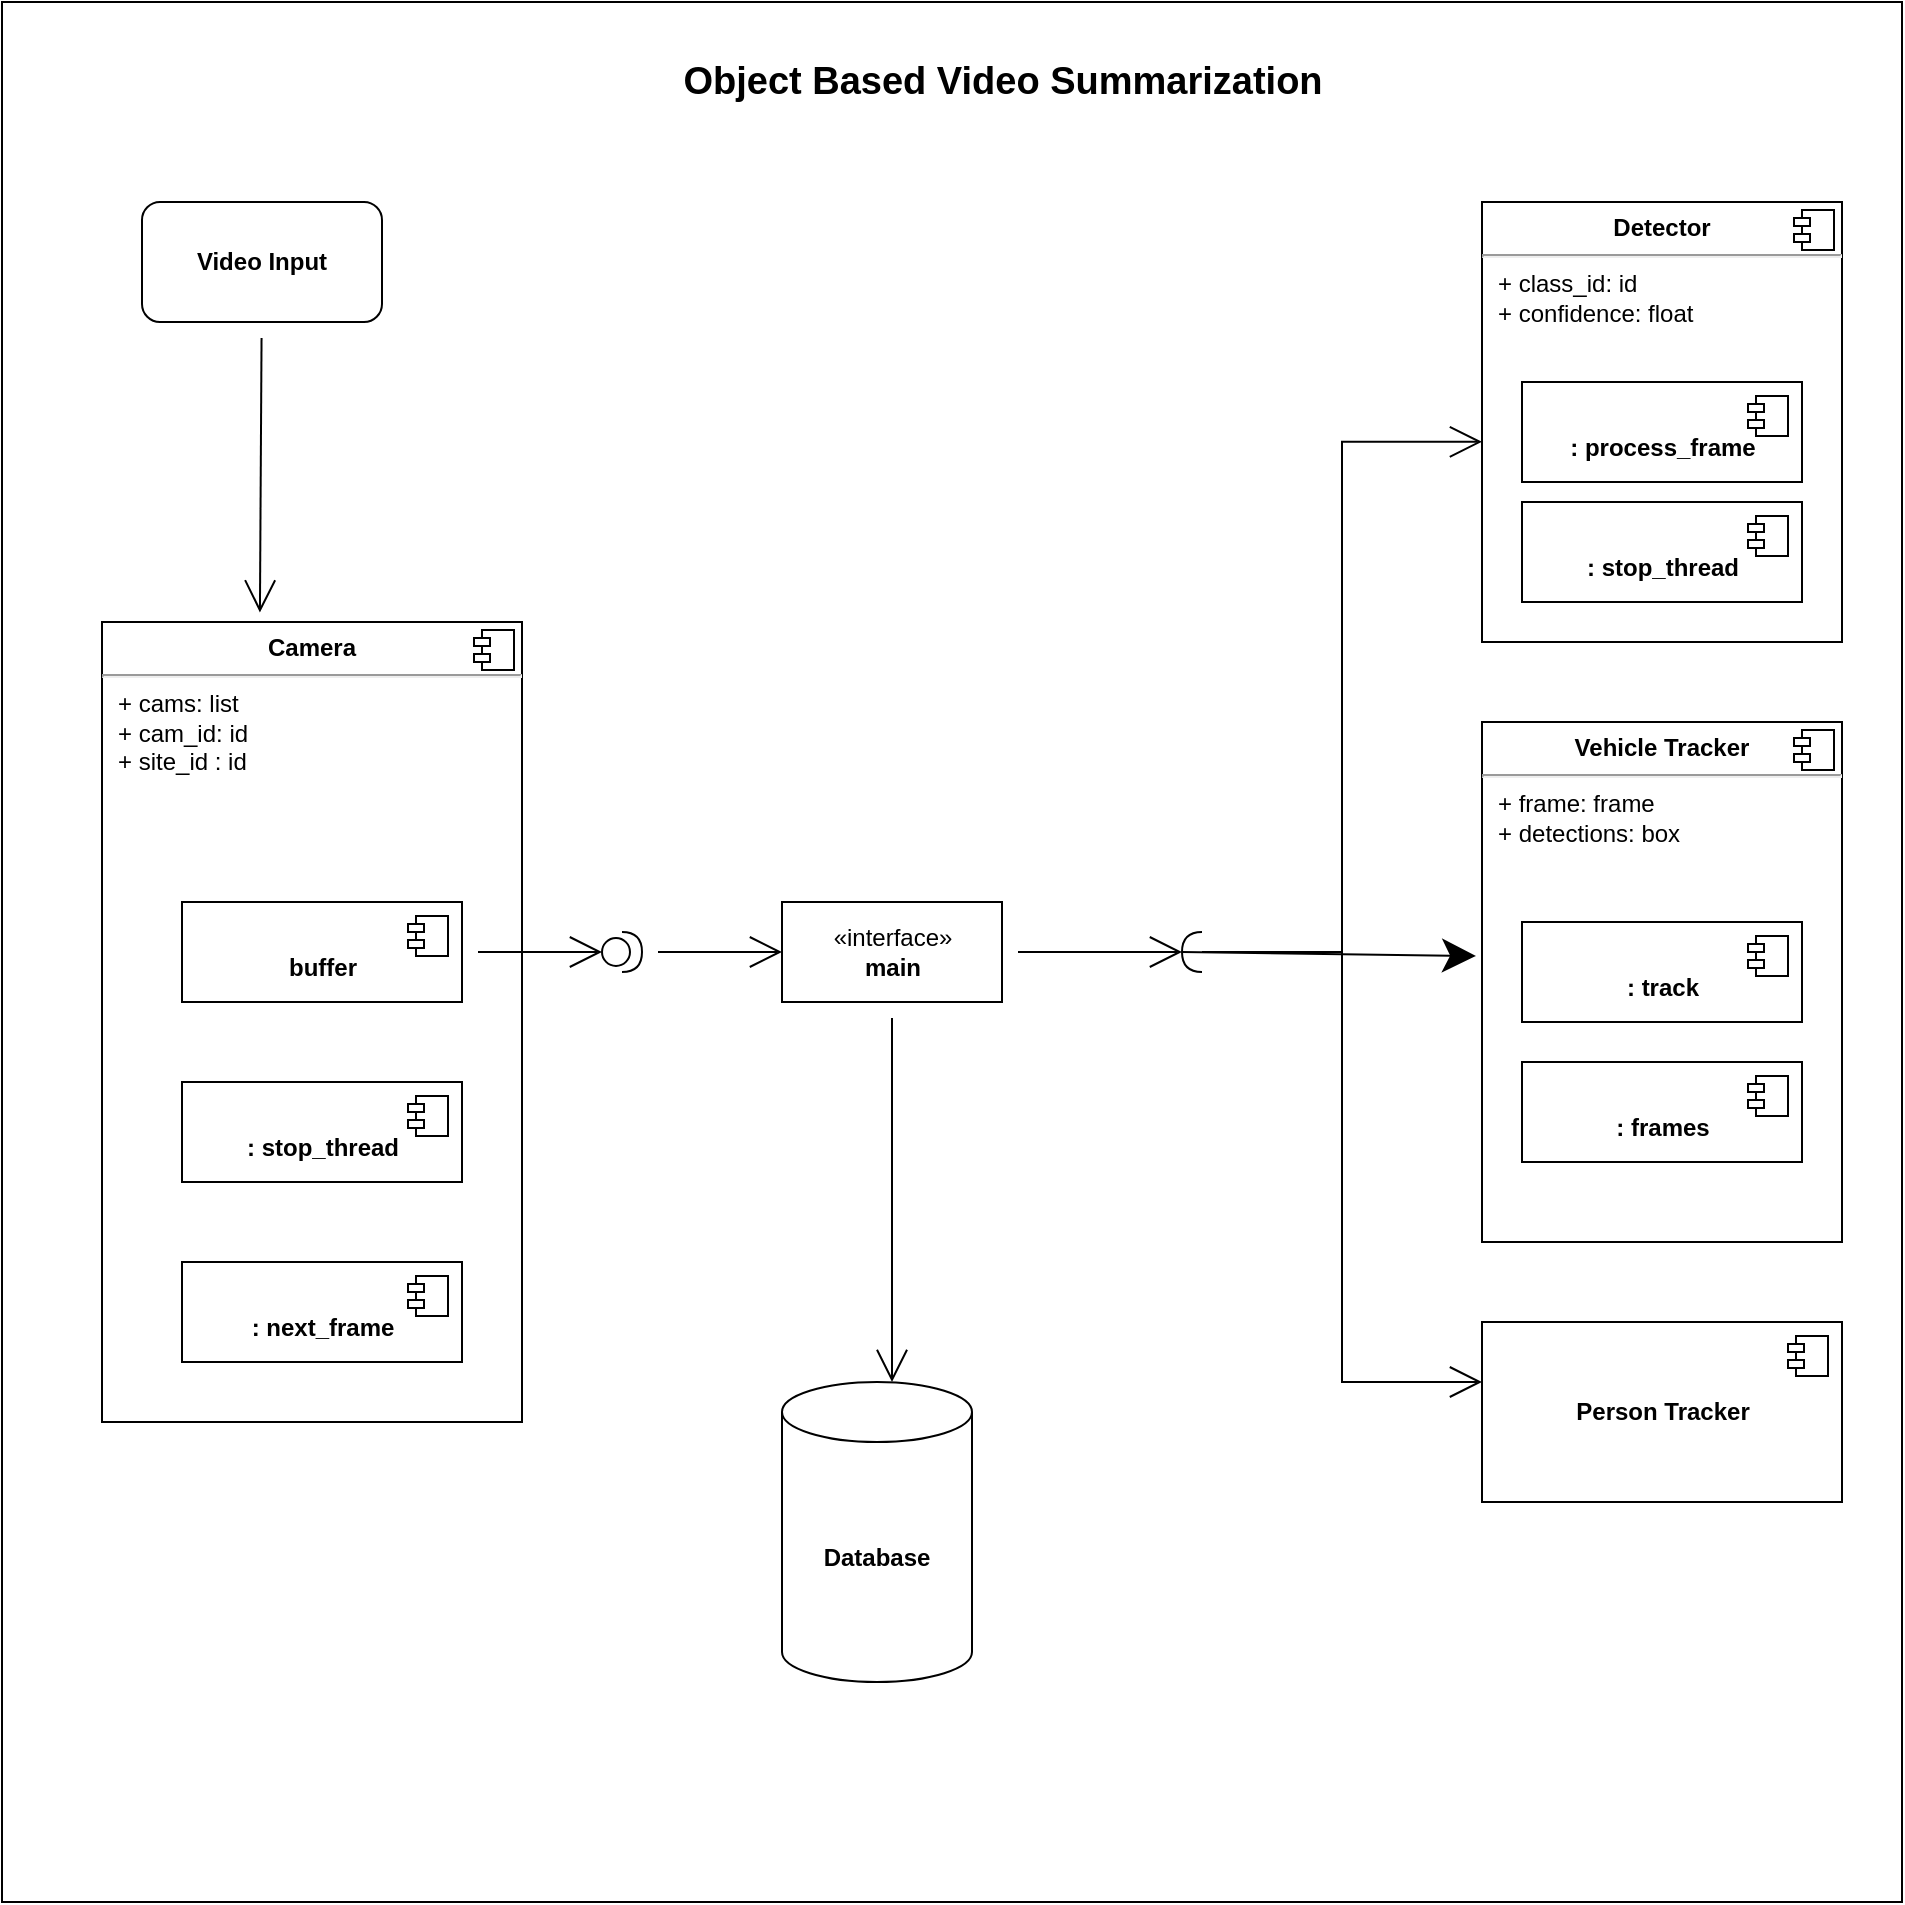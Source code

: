 <mxfile version="15.3.5" type="github">
  <diagram name="Page-1" id="c4acf3e9-155e-7222-9cf6-157b1a14988f">
    <mxGraphModel dx="2062" dy="1082" grid="1" gridSize="10" guides="1" tooltips="1" connect="1" arrows="1" fold="1" page="1" pageScale="1" pageWidth="850" pageHeight="1100" background="none" math="0" shadow="0">
      <root>
        <mxCell id="0" />
        <mxCell id="1" parent="0" />
        <mxCell id="FDL3EOboaCRYGbFpYxJP-90" value="" style="whiteSpace=wrap;html=1;aspect=fixed;hachureGap=4;pointerEvents=0;fillColor=none;" vertex="1" parent="1">
          <mxGeometry x="170" y="10" width="950" height="950" as="geometry" />
        </mxCell>
        <mxCell id="FDL3EOboaCRYGbFpYxJP-1" value="&lt;p style=&quot;margin: 0px ; margin-top: 6px ; text-align: center&quot;&gt;&lt;b&gt;Camera&lt;/b&gt;&lt;/p&gt;&lt;hr&gt;&lt;p style=&quot;margin: 0px ; margin-left: 8px&quot;&gt;+ cams: list&lt;br&gt;+ cam_id: id&lt;/p&gt;&lt;p style=&quot;margin: 0px ; margin-left: 8px&quot;&gt;+ site_id : id&lt;/p&gt;&lt;p style=&quot;margin: 0px ; margin-left: 8px&quot;&gt;&lt;span style=&quot;white-space: pre&quot;&gt;	&lt;/span&gt;&lt;span style=&quot;white-space: pre&quot;&gt;	&lt;/span&gt;&lt;br&gt;&lt;/p&gt;" style="align=left;overflow=fill;html=1;dropTarget=0;hachureGap=4;pointerEvents=0;" vertex="1" parent="1">
          <mxGeometry x="220" y="320" width="210" height="400" as="geometry" />
        </mxCell>
        <mxCell id="FDL3EOboaCRYGbFpYxJP-2" value="" style="shape=component;jettyWidth=8;jettyHeight=4;" vertex="1" parent="FDL3EOboaCRYGbFpYxJP-1">
          <mxGeometry x="1" width="20" height="20" relative="1" as="geometry">
            <mxPoint x="-24" y="4" as="offset" />
          </mxGeometry>
        </mxCell>
        <mxCell id="FDL3EOboaCRYGbFpYxJP-3" value="&lt;p style=&quot;margin: 0px ; margin-top: 6px ; text-align: center&quot;&gt;&lt;b&gt;Detector&lt;/b&gt;&lt;/p&gt;&lt;hr&gt;&lt;p style=&quot;margin: 0px ; margin-left: 8px&quot;&gt;+ class_id: id&lt;br&gt;+ confidence: float&amp;nbsp;&lt;/p&gt;" style="align=left;overflow=fill;html=1;dropTarget=0;hachureGap=4;pointerEvents=0;" vertex="1" parent="1">
          <mxGeometry x="910" y="110" width="180" height="220" as="geometry" />
        </mxCell>
        <mxCell id="FDL3EOboaCRYGbFpYxJP-4" value="" style="shape=component;jettyWidth=8;jettyHeight=4;" vertex="1" parent="FDL3EOboaCRYGbFpYxJP-3">
          <mxGeometry x="1" width="20" height="20" relative="1" as="geometry">
            <mxPoint x="-24" y="4" as="offset" />
          </mxGeometry>
        </mxCell>
        <mxCell id="FDL3EOboaCRYGbFpYxJP-5" value="&lt;p style=&quot;margin: 0px ; margin-top: 6px ; text-align: center&quot;&gt;&lt;b&gt;Vehicle Tracker&lt;/b&gt;&lt;/p&gt;&lt;hr&gt;&lt;p style=&quot;margin: 0px ; margin-left: 8px&quot;&gt;+ frame: frame&lt;br&gt;+ detections: box&lt;/p&gt;&lt;p style=&quot;margin: 0px ; margin-left: 8px&quot;&gt;&lt;br&gt;&lt;/p&gt;" style="align=left;overflow=fill;html=1;dropTarget=0;hachureGap=4;pointerEvents=0;" vertex="1" parent="1">
          <mxGeometry x="910" y="370" width="180" height="260" as="geometry" />
        </mxCell>
        <mxCell id="FDL3EOboaCRYGbFpYxJP-6" value="" style="shape=component;jettyWidth=8;jettyHeight=4;" vertex="1" parent="FDL3EOboaCRYGbFpYxJP-5">
          <mxGeometry x="1" width="20" height="20" relative="1" as="geometry">
            <mxPoint x="-24" y="4" as="offset" />
          </mxGeometry>
        </mxCell>
        <mxCell id="FDL3EOboaCRYGbFpYxJP-10" value="&lt;br&gt;&lt;b&gt;: next_frame&lt;/b&gt;" style="html=1;dropTarget=0;hachureGap=4;pointerEvents=0;" vertex="1" parent="1">
          <mxGeometry x="260" y="640" width="140" height="50" as="geometry" />
        </mxCell>
        <mxCell id="FDL3EOboaCRYGbFpYxJP-11" value="" style="shape=module;jettyWidth=8;jettyHeight=4;" vertex="1" parent="FDL3EOboaCRYGbFpYxJP-10">
          <mxGeometry x="1" width="20" height="20" relative="1" as="geometry">
            <mxPoint x="-27" y="7" as="offset" />
          </mxGeometry>
        </mxCell>
        <mxCell id="FDL3EOboaCRYGbFpYxJP-16" value="&lt;br&gt;&lt;b&gt;: stop_thread&lt;/b&gt;" style="html=1;dropTarget=0;hachureGap=4;pointerEvents=0;" vertex="1" parent="1">
          <mxGeometry x="260" y="550" width="140" height="50" as="geometry" />
        </mxCell>
        <mxCell id="FDL3EOboaCRYGbFpYxJP-17" value="" style="shape=module;jettyWidth=8;jettyHeight=4;" vertex="1" parent="FDL3EOboaCRYGbFpYxJP-16">
          <mxGeometry x="1" width="20" height="20" relative="1" as="geometry">
            <mxPoint x="-27" y="7" as="offset" />
          </mxGeometry>
        </mxCell>
        <mxCell id="FDL3EOboaCRYGbFpYxJP-60" style="edgeStyle=none;curved=1;rounded=0;orthogonalLoop=1;jettySize=auto;html=1;entryX=0;entryY=0.5;entryDx=0;entryDy=0;entryPerimeter=0;endArrow=open;startSize=14;endSize=14;sourcePerimeterSpacing=8;targetPerimeterSpacing=8;" edge="1" parent="1" source="FDL3EOboaCRYGbFpYxJP-21" target="FDL3EOboaCRYGbFpYxJP-68">
          <mxGeometry relative="1" as="geometry">
            <mxPoint x="430" y="485" as="targetPoint" />
          </mxGeometry>
        </mxCell>
        <mxCell id="FDL3EOboaCRYGbFpYxJP-21" value="&lt;br&gt;&lt;b&gt;buffer&lt;/b&gt;" style="html=1;dropTarget=0;hachureGap=4;pointerEvents=0;" vertex="1" parent="1">
          <mxGeometry x="260" y="460" width="140" height="50" as="geometry" />
        </mxCell>
        <mxCell id="FDL3EOboaCRYGbFpYxJP-22" value="" style="shape=module;jettyWidth=8;jettyHeight=4;" vertex="1" parent="FDL3EOboaCRYGbFpYxJP-21">
          <mxGeometry x="1" width="20" height="20" relative="1" as="geometry">
            <mxPoint x="-27" y="7" as="offset" />
          </mxGeometry>
        </mxCell>
        <mxCell id="FDL3EOboaCRYGbFpYxJP-76" style="edgeStyle=none;curved=1;rounded=0;orthogonalLoop=1;jettySize=auto;html=1;entryX=0.376;entryY=-0.012;entryDx=0;entryDy=0;entryPerimeter=0;endArrow=open;startSize=14;endSize=14;sourcePerimeterSpacing=8;targetPerimeterSpacing=8;" edge="1" parent="1" source="FDL3EOboaCRYGbFpYxJP-23" target="FDL3EOboaCRYGbFpYxJP-1">
          <mxGeometry relative="1" as="geometry" />
        </mxCell>
        <mxCell id="FDL3EOboaCRYGbFpYxJP-23" value="&lt;b&gt;Video Input&lt;/b&gt;" style="rounded=1;whiteSpace=wrap;html=1;hachureGap=4;pointerEvents=0;" vertex="1" parent="1">
          <mxGeometry x="240" y="110" width="120" height="60" as="geometry" />
        </mxCell>
        <mxCell id="FDL3EOboaCRYGbFpYxJP-82" style="edgeStyle=none;curved=1;rounded=0;orthogonalLoop=1;jettySize=auto;html=1;entryX=1;entryY=0.5;entryDx=0;entryDy=0;entryPerimeter=0;endArrow=open;startSize=14;endSize=14;sourcePerimeterSpacing=8;targetPerimeterSpacing=8;" edge="1" parent="1" source="FDL3EOboaCRYGbFpYxJP-42" target="FDL3EOboaCRYGbFpYxJP-47">
          <mxGeometry relative="1" as="geometry" />
        </mxCell>
        <mxCell id="FDL3EOboaCRYGbFpYxJP-89" style="edgeStyle=elbowEdgeStyle;rounded=0;orthogonalLoop=1;jettySize=auto;elbow=vertical;html=1;entryX=0.579;entryY=0;entryDx=0;entryDy=0;entryPerimeter=0;endArrow=open;startSize=14;endSize=14;sourcePerimeterSpacing=8;targetPerimeterSpacing=8;" edge="1" parent="1" source="FDL3EOboaCRYGbFpYxJP-42" target="FDL3EOboaCRYGbFpYxJP-88">
          <mxGeometry relative="1" as="geometry" />
        </mxCell>
        <mxCell id="FDL3EOboaCRYGbFpYxJP-42" value="«interface»&lt;br&gt;&lt;b&gt;main&lt;/b&gt;" style="html=1;hachureGap=4;pointerEvents=0;" vertex="1" parent="1">
          <mxGeometry x="560" y="460" width="110" height="50" as="geometry" />
        </mxCell>
        <mxCell id="FDL3EOboaCRYGbFpYxJP-85" style="edgeStyle=elbowEdgeStyle;rounded=0;orthogonalLoop=1;jettySize=auto;html=1;entryX=0;entryY=0.545;entryDx=0;entryDy=0;entryPerimeter=0;endArrow=open;startSize=14;endSize=14;sourcePerimeterSpacing=8;targetPerimeterSpacing=8;" edge="1" parent="1" source="FDL3EOboaCRYGbFpYxJP-47" target="FDL3EOboaCRYGbFpYxJP-3">
          <mxGeometry relative="1" as="geometry" />
        </mxCell>
        <mxCell id="FDL3EOboaCRYGbFpYxJP-47" value="" style="shape=requiredInterface;html=1;verticalLabelPosition=bottom;hachureGap=4;pointerEvents=0;direction=west;rotation=0;" vertex="1" parent="1">
          <mxGeometry x="760" y="475" width="10" height="20" as="geometry" />
        </mxCell>
        <mxCell id="FDL3EOboaCRYGbFpYxJP-69" style="edgeStyle=none;curved=1;rounded=0;orthogonalLoop=1;jettySize=auto;html=1;endArrow=open;startSize=14;endSize=14;sourcePerimeterSpacing=8;targetPerimeterSpacing=8;entryX=0;entryY=0.5;entryDx=0;entryDy=0;" edge="1" parent="1" source="FDL3EOboaCRYGbFpYxJP-68" target="FDL3EOboaCRYGbFpYxJP-42">
          <mxGeometry relative="1" as="geometry">
            <mxPoint x="540" y="485" as="targetPoint" />
          </mxGeometry>
        </mxCell>
        <mxCell id="FDL3EOboaCRYGbFpYxJP-68" value="" style="shape=providedRequiredInterface;html=1;verticalLabelPosition=bottom;hachureGap=4;pointerEvents=0;" vertex="1" parent="1">
          <mxGeometry x="470" y="475" width="20" height="20" as="geometry" />
        </mxCell>
        <mxCell id="FDL3EOboaCRYGbFpYxJP-70" value="&lt;br&gt;&lt;b&gt;: process_frame&lt;/b&gt;" style="html=1;dropTarget=0;hachureGap=4;pointerEvents=0;" vertex="1" parent="1">
          <mxGeometry x="930" y="200" width="140" height="50" as="geometry" />
        </mxCell>
        <mxCell id="FDL3EOboaCRYGbFpYxJP-71" value="" style="shape=module;jettyWidth=8;jettyHeight=4;" vertex="1" parent="FDL3EOboaCRYGbFpYxJP-70">
          <mxGeometry x="1" width="20" height="20" relative="1" as="geometry">
            <mxPoint x="-27" y="7" as="offset" />
          </mxGeometry>
        </mxCell>
        <mxCell id="FDL3EOboaCRYGbFpYxJP-72" value="&lt;br&gt;&lt;b&gt;: stop_thread&lt;/b&gt;" style="html=1;dropTarget=0;hachureGap=4;pointerEvents=0;" vertex="1" parent="1">
          <mxGeometry x="930" y="260" width="140" height="50" as="geometry" />
        </mxCell>
        <mxCell id="FDL3EOboaCRYGbFpYxJP-73" value="" style="shape=module;jettyWidth=8;jettyHeight=4;" vertex="1" parent="FDL3EOboaCRYGbFpYxJP-72">
          <mxGeometry x="1" width="20" height="20" relative="1" as="geometry">
            <mxPoint x="-27" y="7" as="offset" />
          </mxGeometry>
        </mxCell>
        <mxCell id="FDL3EOboaCRYGbFpYxJP-77" value="&lt;br&gt;&lt;b&gt;: track&lt;/b&gt;" style="html=1;dropTarget=0;hachureGap=4;pointerEvents=0;" vertex="1" parent="1">
          <mxGeometry x="930" y="470" width="140" height="50" as="geometry" />
        </mxCell>
        <mxCell id="FDL3EOboaCRYGbFpYxJP-78" value="" style="shape=module;jettyWidth=8;jettyHeight=4;" vertex="1" parent="FDL3EOboaCRYGbFpYxJP-77">
          <mxGeometry x="1" width="20" height="20" relative="1" as="geometry">
            <mxPoint x="-27" y="7" as="offset" />
          </mxGeometry>
        </mxCell>
        <mxCell id="FDL3EOboaCRYGbFpYxJP-79" value="&lt;br&gt;&lt;b&gt;: frames&lt;/b&gt;" style="html=1;dropTarget=0;hachureGap=4;pointerEvents=0;" vertex="1" parent="1">
          <mxGeometry x="930" y="540" width="140" height="50" as="geometry" />
        </mxCell>
        <mxCell id="FDL3EOboaCRYGbFpYxJP-80" value="" style="shape=module;jettyWidth=8;jettyHeight=4;" vertex="1" parent="FDL3EOboaCRYGbFpYxJP-79">
          <mxGeometry x="1" width="20" height="20" relative="1" as="geometry">
            <mxPoint x="-27" y="7" as="offset" />
          </mxGeometry>
        </mxCell>
        <mxCell id="FDL3EOboaCRYGbFpYxJP-83" value="&lt;b&gt;Person Tracker&lt;/b&gt;" style="html=1;dropTarget=0;hachureGap=4;pointerEvents=0;" vertex="1" parent="1">
          <mxGeometry x="910" y="670" width="180" height="90" as="geometry" />
        </mxCell>
        <mxCell id="FDL3EOboaCRYGbFpYxJP-84" value="" style="shape=module;jettyWidth=8;jettyHeight=4;" vertex="1" parent="FDL3EOboaCRYGbFpYxJP-83">
          <mxGeometry x="1" width="20" height="20" relative="1" as="geometry">
            <mxPoint x="-27" y="7" as="offset" />
          </mxGeometry>
        </mxCell>
        <mxCell id="FDL3EOboaCRYGbFpYxJP-86" style="edgeStyle=elbowEdgeStyle;rounded=0;orthogonalLoop=1;jettySize=auto;html=1;endArrow=open;startSize=14;endSize=14;sourcePerimeterSpacing=8;targetPerimeterSpacing=8;exitX=0;exitY=0.5;exitDx=0;exitDy=0;exitPerimeter=0;" edge="1" parent="1" source="FDL3EOboaCRYGbFpYxJP-47">
          <mxGeometry relative="1" as="geometry">
            <mxPoint x="780" y="490" as="sourcePoint" />
            <mxPoint x="910" y="700" as="targetPoint" />
          </mxGeometry>
        </mxCell>
        <mxCell id="FDL3EOboaCRYGbFpYxJP-87" value="" style="endArrow=classic;html=1;startSize=14;endSize=14;sourcePerimeterSpacing=8;targetPerimeterSpacing=8;exitX=1;exitY=0.5;exitDx=0;exitDy=0;exitPerimeter=0;" edge="1" parent="1" source="FDL3EOboaCRYGbFpYxJP-47">
          <mxGeometry width="50" height="50" relative="1" as="geometry">
            <mxPoint x="870" y="480" as="sourcePoint" />
            <mxPoint x="907" y="487" as="targetPoint" />
          </mxGeometry>
        </mxCell>
        <mxCell id="FDL3EOboaCRYGbFpYxJP-88" value="&lt;b&gt;Database&lt;/b&gt;" style="shape=cylinder3;whiteSpace=wrap;html=1;boundedLbl=1;backgroundOutline=1;size=15;hachureGap=4;pointerEvents=0;" vertex="1" parent="1">
          <mxGeometry x="560" y="700" width="95" height="150" as="geometry" />
        </mxCell>
        <mxCell id="FDL3EOboaCRYGbFpYxJP-94" value="&lt;font style=&quot;font-size: 19px&quot;&gt;&lt;b&gt;Object Based Video Summarization&lt;/b&gt;&lt;/font&gt;" style="text;html=1;align=center;verticalAlign=middle;resizable=0;points=[];autosize=1;strokeColor=none;fillColor=none;" vertex="1" parent="1">
          <mxGeometry x="500" y="40" width="340" height="20" as="geometry" />
        </mxCell>
      </root>
    </mxGraphModel>
  </diagram>
</mxfile>
